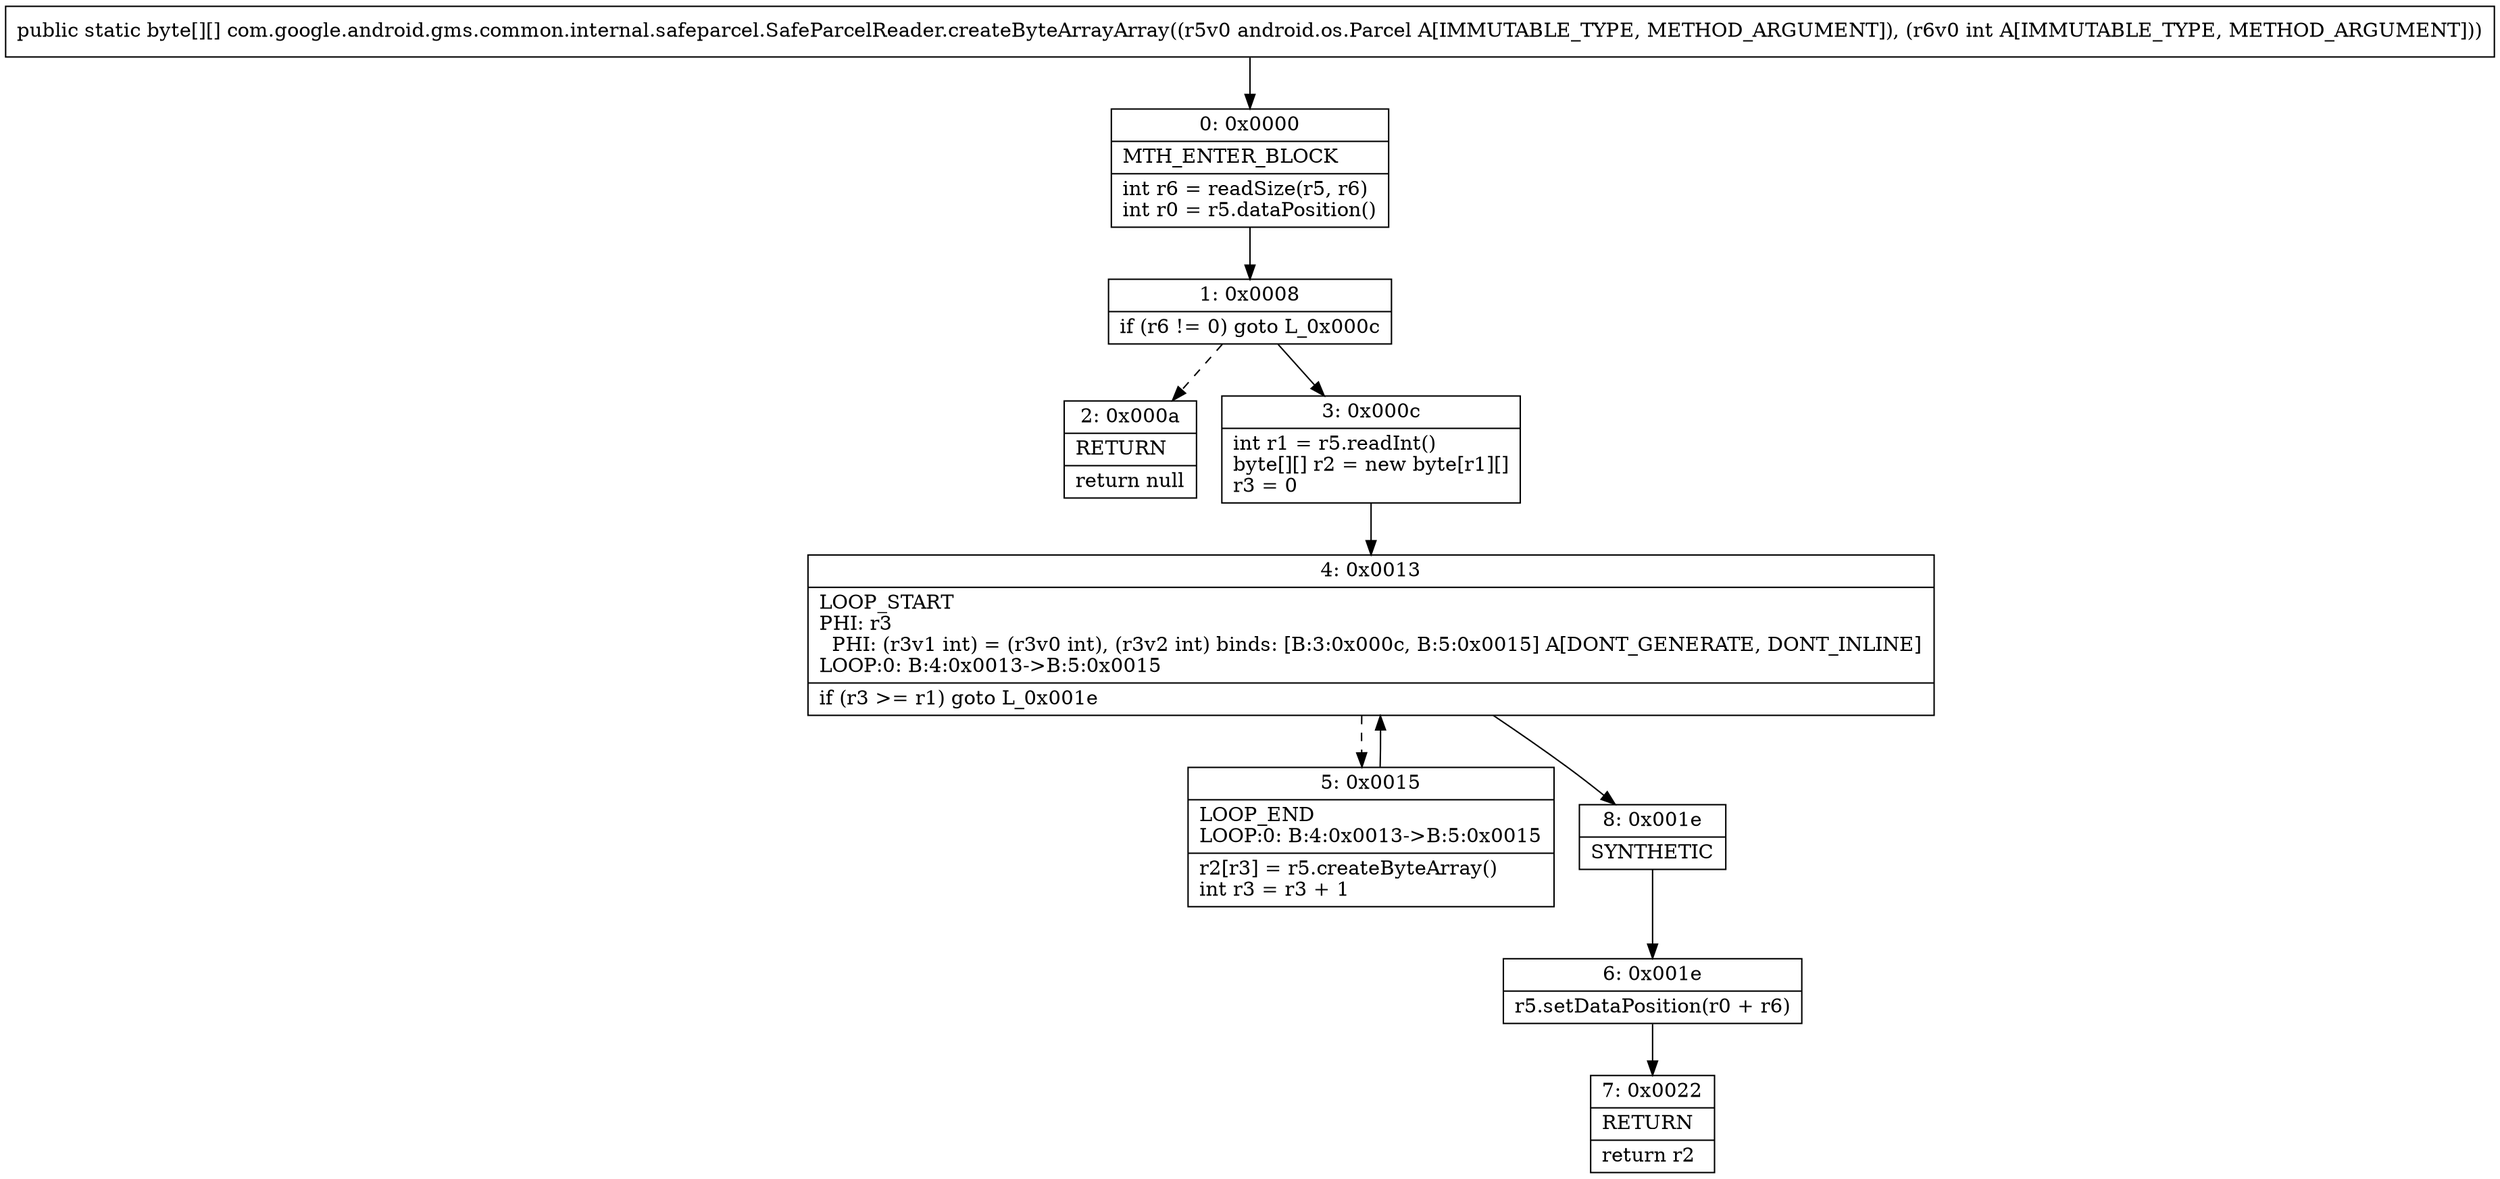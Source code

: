 digraph "CFG forcom.google.android.gms.common.internal.safeparcel.SafeParcelReader.createByteArrayArray(Landroid\/os\/Parcel;I)[[B" {
Node_0 [shape=record,label="{0\:\ 0x0000|MTH_ENTER_BLOCK\l|int r6 = readSize(r5, r6)\lint r0 = r5.dataPosition()\l}"];
Node_1 [shape=record,label="{1\:\ 0x0008|if (r6 != 0) goto L_0x000c\l}"];
Node_2 [shape=record,label="{2\:\ 0x000a|RETURN\l|return null\l}"];
Node_3 [shape=record,label="{3\:\ 0x000c|int r1 = r5.readInt()\lbyte[][] r2 = new byte[r1][]\lr3 = 0\l}"];
Node_4 [shape=record,label="{4\:\ 0x0013|LOOP_START\lPHI: r3 \l  PHI: (r3v1 int) = (r3v0 int), (r3v2 int) binds: [B:3:0x000c, B:5:0x0015] A[DONT_GENERATE, DONT_INLINE]\lLOOP:0: B:4:0x0013\-\>B:5:0x0015\l|if (r3 \>= r1) goto L_0x001e\l}"];
Node_5 [shape=record,label="{5\:\ 0x0015|LOOP_END\lLOOP:0: B:4:0x0013\-\>B:5:0x0015\l|r2[r3] = r5.createByteArray()\lint r3 = r3 + 1\l}"];
Node_6 [shape=record,label="{6\:\ 0x001e|r5.setDataPosition(r0 + r6)\l}"];
Node_7 [shape=record,label="{7\:\ 0x0022|RETURN\l|return r2\l}"];
Node_8 [shape=record,label="{8\:\ 0x001e|SYNTHETIC\l}"];
MethodNode[shape=record,label="{public static byte[][] com.google.android.gms.common.internal.safeparcel.SafeParcelReader.createByteArrayArray((r5v0 android.os.Parcel A[IMMUTABLE_TYPE, METHOD_ARGUMENT]), (r6v0 int A[IMMUTABLE_TYPE, METHOD_ARGUMENT])) }"];
MethodNode -> Node_0;
Node_0 -> Node_1;
Node_1 -> Node_2[style=dashed];
Node_1 -> Node_3;
Node_3 -> Node_4;
Node_4 -> Node_5[style=dashed];
Node_4 -> Node_8;
Node_5 -> Node_4;
Node_6 -> Node_7;
Node_8 -> Node_6;
}


